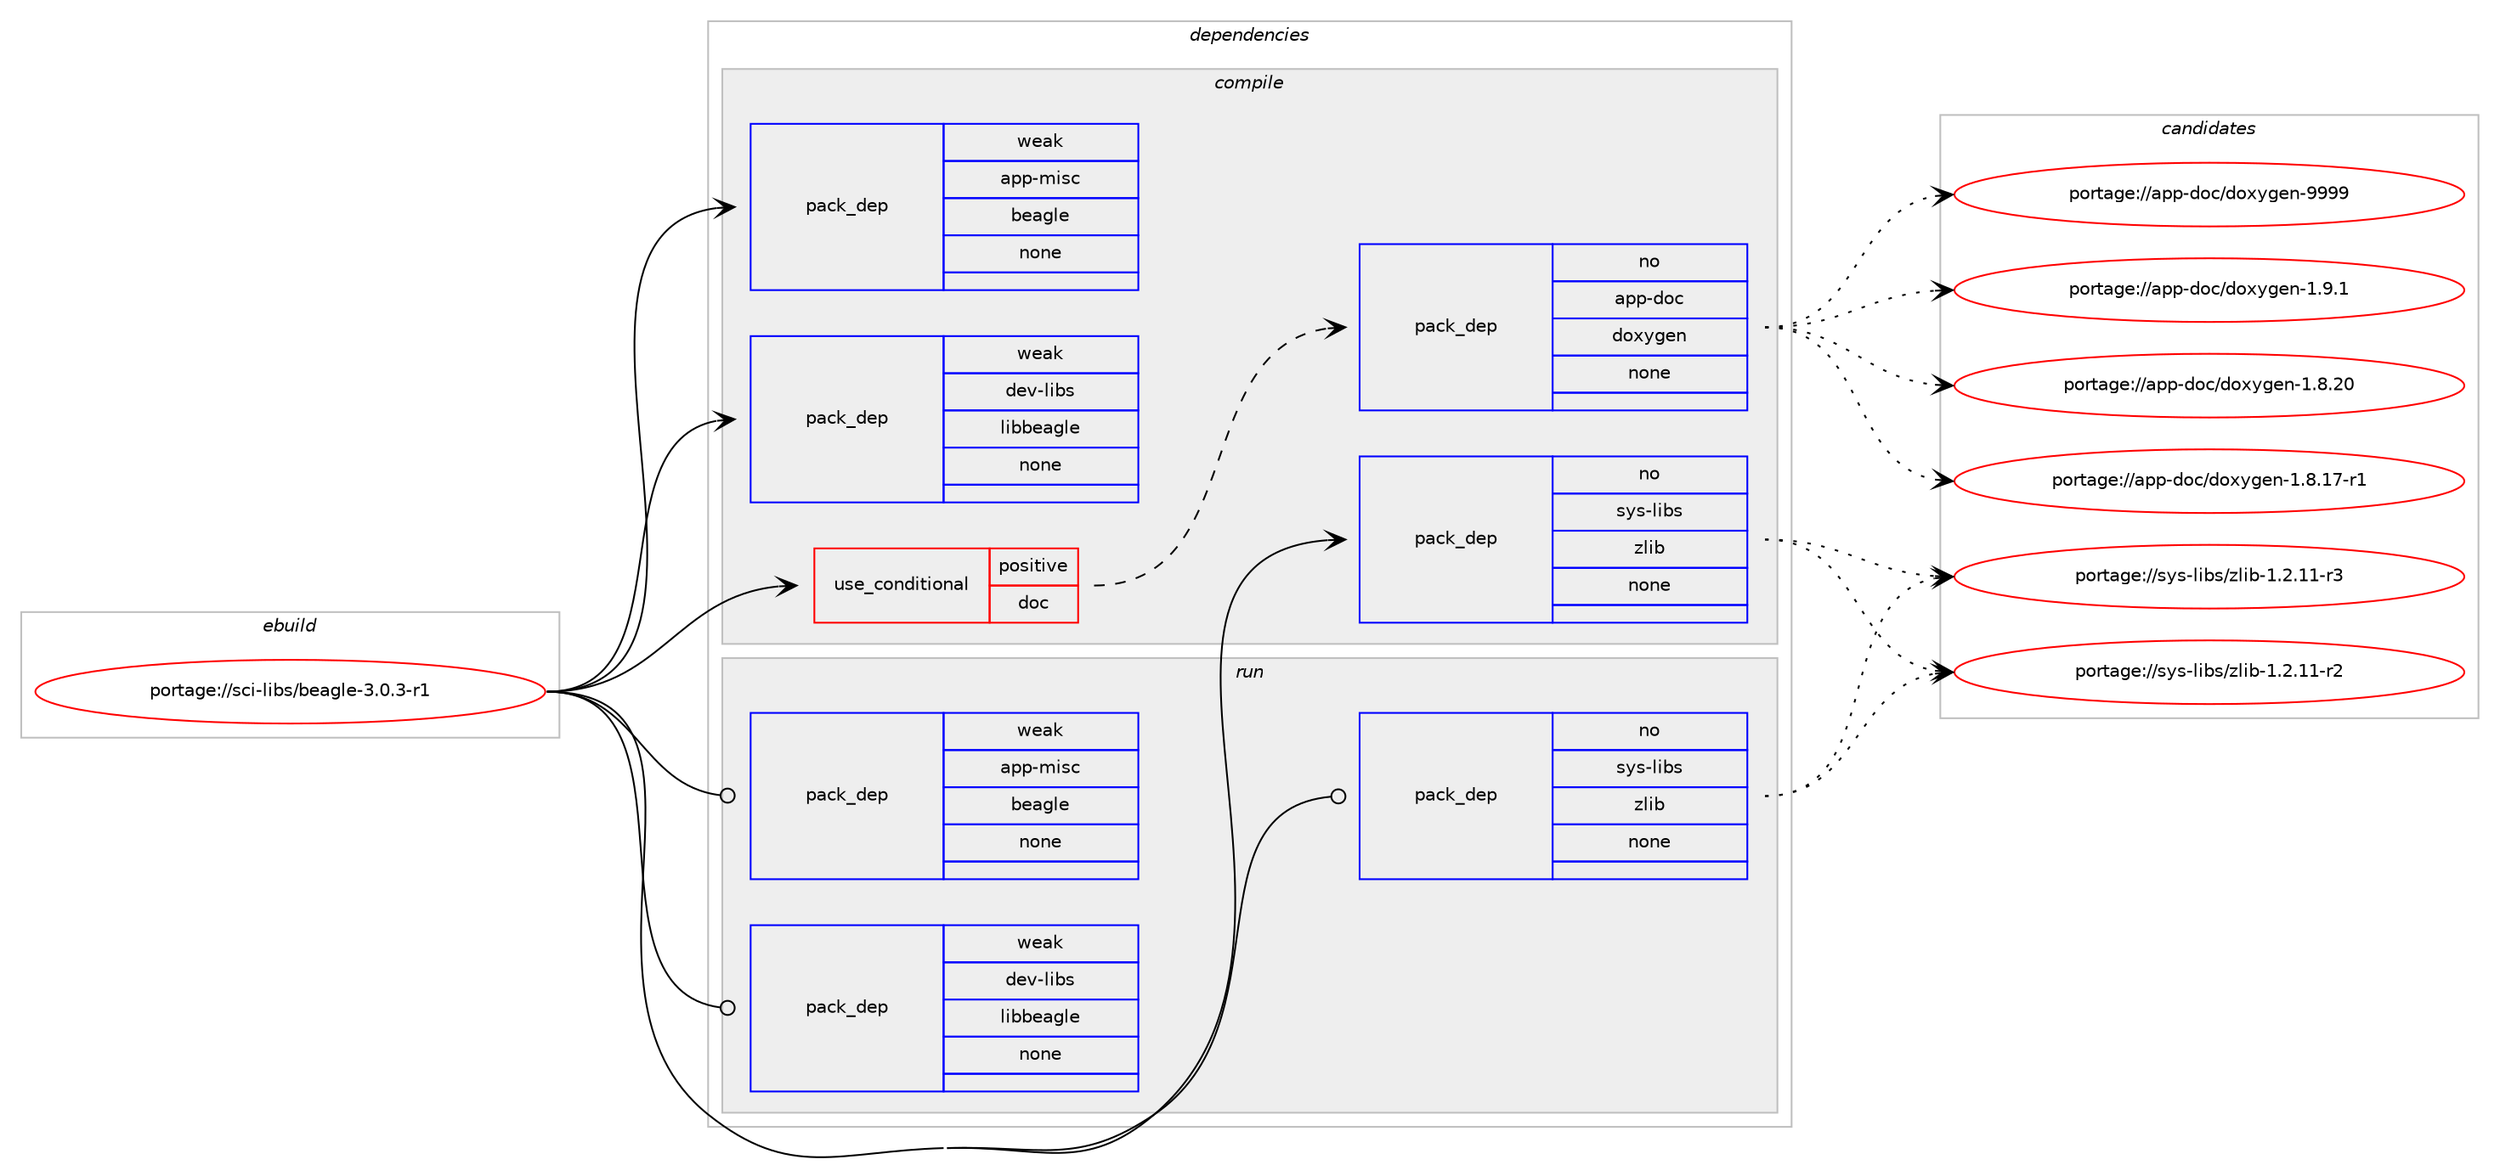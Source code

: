 digraph prolog {

# *************
# Graph options
# *************

newrank=true;
concentrate=true;
compound=true;
graph [rankdir=LR,fontname=Helvetica,fontsize=10,ranksep=1.5];#, ranksep=2.5, nodesep=0.2];
edge  [arrowhead=vee];
node  [fontname=Helvetica,fontsize=10];

# **********
# The ebuild
# **********

subgraph cluster_leftcol {
color=gray;
rank=same;
label=<<i>ebuild</i>>;
id [label="portage://sci-libs/beagle-3.0.3-r1", color=red, width=4, href="../sci-libs/beagle-3.0.3-r1.svg"];
}

# ****************
# The dependencies
# ****************

subgraph cluster_midcol {
color=gray;
label=<<i>dependencies</i>>;
subgraph cluster_compile {
fillcolor="#eeeeee";
style=filled;
label=<<i>compile</i>>;
subgraph cond377 {
dependency2324 [label=<<TABLE BORDER="0" CELLBORDER="1" CELLSPACING="0" CELLPADDING="4"><TR><TD ROWSPAN="3" CELLPADDING="10">use_conditional</TD></TR><TR><TD>positive</TD></TR><TR><TD>doc</TD></TR></TABLE>>, shape=none, color=red];
subgraph pack1926 {
dependency2325 [label=<<TABLE BORDER="0" CELLBORDER="1" CELLSPACING="0" CELLPADDING="4" WIDTH="220"><TR><TD ROWSPAN="6" CELLPADDING="30">pack_dep</TD></TR><TR><TD WIDTH="110">no</TD></TR><TR><TD>app-doc</TD></TR><TR><TD>doxygen</TD></TR><TR><TD>none</TD></TR><TR><TD></TD></TR></TABLE>>, shape=none, color=blue];
}
dependency2324:e -> dependency2325:w [weight=20,style="dashed",arrowhead="vee"];
}
id:e -> dependency2324:w [weight=20,style="solid",arrowhead="vee"];
subgraph pack1927 {
dependency2326 [label=<<TABLE BORDER="0" CELLBORDER="1" CELLSPACING="0" CELLPADDING="4" WIDTH="220"><TR><TD ROWSPAN="6" CELLPADDING="30">pack_dep</TD></TR><TR><TD WIDTH="110">no</TD></TR><TR><TD>sys-libs</TD></TR><TR><TD>zlib</TD></TR><TR><TD>none</TD></TR><TR><TD></TD></TR></TABLE>>, shape=none, color=blue];
}
id:e -> dependency2326:w [weight=20,style="solid",arrowhead="vee"];
subgraph pack1928 {
dependency2327 [label=<<TABLE BORDER="0" CELLBORDER="1" CELLSPACING="0" CELLPADDING="4" WIDTH="220"><TR><TD ROWSPAN="6" CELLPADDING="30">pack_dep</TD></TR><TR><TD WIDTH="110">weak</TD></TR><TR><TD>app-misc</TD></TR><TR><TD>beagle</TD></TR><TR><TD>none</TD></TR><TR><TD></TD></TR></TABLE>>, shape=none, color=blue];
}
id:e -> dependency2327:w [weight=20,style="solid",arrowhead="vee"];
subgraph pack1929 {
dependency2328 [label=<<TABLE BORDER="0" CELLBORDER="1" CELLSPACING="0" CELLPADDING="4" WIDTH="220"><TR><TD ROWSPAN="6" CELLPADDING="30">pack_dep</TD></TR><TR><TD WIDTH="110">weak</TD></TR><TR><TD>dev-libs</TD></TR><TR><TD>libbeagle</TD></TR><TR><TD>none</TD></TR><TR><TD></TD></TR></TABLE>>, shape=none, color=blue];
}
id:e -> dependency2328:w [weight=20,style="solid",arrowhead="vee"];
}
subgraph cluster_compileandrun {
fillcolor="#eeeeee";
style=filled;
label=<<i>compile and run</i>>;
}
subgraph cluster_run {
fillcolor="#eeeeee";
style=filled;
label=<<i>run</i>>;
subgraph pack1930 {
dependency2329 [label=<<TABLE BORDER="0" CELLBORDER="1" CELLSPACING="0" CELLPADDING="4" WIDTH="220"><TR><TD ROWSPAN="6" CELLPADDING="30">pack_dep</TD></TR><TR><TD WIDTH="110">no</TD></TR><TR><TD>sys-libs</TD></TR><TR><TD>zlib</TD></TR><TR><TD>none</TD></TR><TR><TD></TD></TR></TABLE>>, shape=none, color=blue];
}
id:e -> dependency2329:w [weight=20,style="solid",arrowhead="odot"];
subgraph pack1931 {
dependency2330 [label=<<TABLE BORDER="0" CELLBORDER="1" CELLSPACING="0" CELLPADDING="4" WIDTH="220"><TR><TD ROWSPAN="6" CELLPADDING="30">pack_dep</TD></TR><TR><TD WIDTH="110">weak</TD></TR><TR><TD>app-misc</TD></TR><TR><TD>beagle</TD></TR><TR><TD>none</TD></TR><TR><TD></TD></TR></TABLE>>, shape=none, color=blue];
}
id:e -> dependency2330:w [weight=20,style="solid",arrowhead="odot"];
subgraph pack1932 {
dependency2331 [label=<<TABLE BORDER="0" CELLBORDER="1" CELLSPACING="0" CELLPADDING="4" WIDTH="220"><TR><TD ROWSPAN="6" CELLPADDING="30">pack_dep</TD></TR><TR><TD WIDTH="110">weak</TD></TR><TR><TD>dev-libs</TD></TR><TR><TD>libbeagle</TD></TR><TR><TD>none</TD></TR><TR><TD></TD></TR></TABLE>>, shape=none, color=blue];
}
id:e -> dependency2331:w [weight=20,style="solid",arrowhead="odot"];
}
}

# **************
# The candidates
# **************

subgraph cluster_choices {
rank=same;
color=gray;
label=<<i>candidates</i>>;

subgraph choice1926 {
color=black;
nodesep=1;
choice971121124510011199471001111201211031011104557575757 [label="portage://app-doc/doxygen-9999", color=red, width=4,href="../app-doc/doxygen-9999.svg"];
choice97112112451001119947100111120121103101110454946574649 [label="portage://app-doc/doxygen-1.9.1", color=red, width=4,href="../app-doc/doxygen-1.9.1.svg"];
choice9711211245100111994710011112012110310111045494656465048 [label="portage://app-doc/doxygen-1.8.20", color=red, width=4,href="../app-doc/doxygen-1.8.20.svg"];
choice97112112451001119947100111120121103101110454946564649554511449 [label="portage://app-doc/doxygen-1.8.17-r1", color=red, width=4,href="../app-doc/doxygen-1.8.17-r1.svg"];
dependency2325:e -> choice971121124510011199471001111201211031011104557575757:w [style=dotted,weight="100"];
dependency2325:e -> choice97112112451001119947100111120121103101110454946574649:w [style=dotted,weight="100"];
dependency2325:e -> choice9711211245100111994710011112012110310111045494656465048:w [style=dotted,weight="100"];
dependency2325:e -> choice97112112451001119947100111120121103101110454946564649554511449:w [style=dotted,weight="100"];
}
subgraph choice1927 {
color=black;
nodesep=1;
choice11512111545108105981154712210810598454946504649494511451 [label="portage://sys-libs/zlib-1.2.11-r3", color=red, width=4,href="../sys-libs/zlib-1.2.11-r3.svg"];
choice11512111545108105981154712210810598454946504649494511450 [label="portage://sys-libs/zlib-1.2.11-r2", color=red, width=4,href="../sys-libs/zlib-1.2.11-r2.svg"];
dependency2326:e -> choice11512111545108105981154712210810598454946504649494511451:w [style=dotted,weight="100"];
dependency2326:e -> choice11512111545108105981154712210810598454946504649494511450:w [style=dotted,weight="100"];
}
subgraph choice1928 {
color=black;
nodesep=1;
}
subgraph choice1929 {
color=black;
nodesep=1;
}
subgraph choice1930 {
color=black;
nodesep=1;
choice11512111545108105981154712210810598454946504649494511451 [label="portage://sys-libs/zlib-1.2.11-r3", color=red, width=4,href="../sys-libs/zlib-1.2.11-r3.svg"];
choice11512111545108105981154712210810598454946504649494511450 [label="portage://sys-libs/zlib-1.2.11-r2", color=red, width=4,href="../sys-libs/zlib-1.2.11-r2.svg"];
dependency2329:e -> choice11512111545108105981154712210810598454946504649494511451:w [style=dotted,weight="100"];
dependency2329:e -> choice11512111545108105981154712210810598454946504649494511450:w [style=dotted,weight="100"];
}
subgraph choice1931 {
color=black;
nodesep=1;
}
subgraph choice1932 {
color=black;
nodesep=1;
}
}

}
